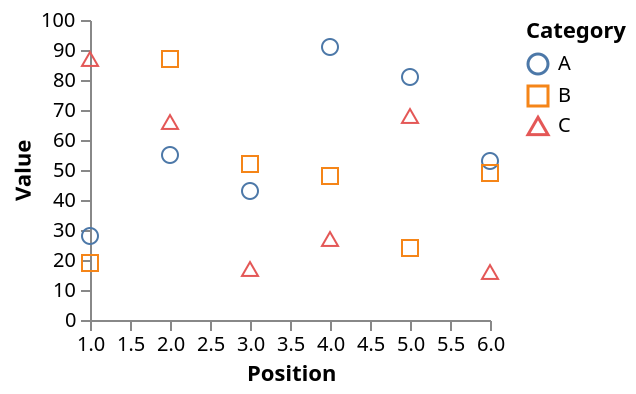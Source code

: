 {
  "$schema": "https://vega.github.io/schema/vega/v3.0.json",
  "width": 200,
  "height": 150,
  "padding": 5,

  "data": [
    {
      "name": "table",
      "values": [
        {"index": 1,  "value": 28, "position": 1, "category": "A"},
        {"index": 2,  "value": 55, "position": 2, "category": "A"},
        {"index": 3,  "value": 43, "position": 3, "category": "A"},
        {"index": 4,  "value": 91, "position": 4, "category": "A"},
        {"index": 5,  "value": 81, "position": 5, "category": "A"},
        {"index": 6,  "value": 53, "position": 6, "category": "A"},
        {"index": 7,  "value": 19, "position": 1, "category": "B"},
        {"index": 8,  "value": 87, "position": 2, "category": "B"},
        {"index": 9,  "value": 52, "position": 3, "category": "B"},
        {"index": 10, "value": 48, "position": 4, "category": "B"},
        {"index": 11, "value": 24, "position": 5, "category": "B"},
        {"index": 12, "value": 49, "position": 6, "category": "B"},
        {"index": 13, "value": 87, "position": 1, "category": "C"},
        {"index": 14, "value": 66, "position": 2, "category": "C"},
        {"index": 15, "value": 17, "position": 3, "category": "C"},
        {"index": 16, "value": 27, "position": 4, "category": "C"},
        {"index": 17, "value": 68, "position": 5, "category": "C"},
        {"index": 18, "value": 16, "position": 6, "category": "C"}
      ]
    }
  ],

  "scales": [
    {
      "name": "scalePosition",
      "type": "linear",
      "range": "width",
      "domain": {"data": "table", "field": "position"},
      "zero": false
    },
    {
      "name": "scaleValue",
      "type": "linear",
      "range": "height",
      "domain": {"data": "table", "field": "value"},
      "zero": true,
      "nice": true
    },
    {
      "name": "colorCategory",
      "type": "ordinal",
      "range": "category",
      "domain": {"data": "table", "field": "category"}
    },
    {
      "name": "symbolCategory",
      "type": "ordinal",
      "range": "symbol",
      "domain": {"data": "table", "field": "category"}
    }
  ],

  "axes": [
    {"orient": "left", "scale": "scaleValue", "title": "Value"},
    {"orient": "bottom", "scale": "scalePosition", "title": "Position"}
  ],

  "legends": [
    {"stroke": "colorCategory", "shape": "symbolCategory", "title": "Category"}
  ],

  "marks": [
    {
      "type": "symbol",
      "from": {"data": "table"},
      "encode": {
        "enter": {
          "x": {"scale": "scalePosition", "field": "position"},
          "y": {"scale": "scaleValue", "field": "value"},
          "shape": {"scale": "symbolCategory", "field": "category"},
          "stroke": {"scale": "colorCategory", "field": "category"}
        }
      }
    }
  ]
}